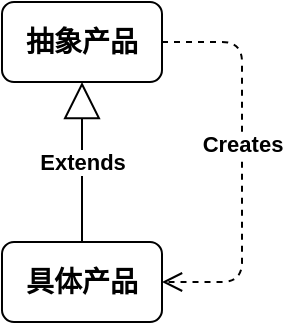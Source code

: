 <mxfile version="14.5.1" type="device"><diagram id="fR3t0wnSw3RWq4ken3a7" name="第 1 页"><mxGraphModel dx="1186" dy="697" grid="1" gridSize="10" guides="1" tooltips="1" connect="1" arrows="1" fold="1" page="1" pageScale="1" pageWidth="827" pageHeight="1169" math="0" shadow="0"><root><mxCell id="0"/><mxCell id="1" parent="0"/><mxCell id="qvRhUN-cN1GXYiV7XxYY-1" value="&lt;font style=&quot;font-size: 14px&quot;&gt;&lt;b&gt;抽象产品&lt;/b&gt;&lt;/font&gt;" style="rounded=1;whiteSpace=wrap;html=1;" vertex="1" parent="1"><mxGeometry x="40" y="40" width="80" height="40" as="geometry"/></mxCell><mxCell id="qvRhUN-cN1GXYiV7XxYY-2" value="&lt;font style=&quot;font-size: 14px&quot;&gt;&lt;b&gt;具体产品&lt;/b&gt;&lt;/font&gt;" style="rounded=1;whiteSpace=wrap;html=1;" vertex="1" parent="1"><mxGeometry x="40" y="160" width="80" height="40" as="geometry"/></mxCell><mxCell id="qvRhUN-cN1GXYiV7XxYY-3" value="&lt;b&gt;Extends&lt;/b&gt;" style="endArrow=block;endSize=16;endFill=0;html=1;entryX=0.5;entryY=1;entryDx=0;entryDy=0;exitX=0.5;exitY=0;exitDx=0;exitDy=0;" edge="1" parent="1" source="qvRhUN-cN1GXYiV7XxYY-2" target="qvRhUN-cN1GXYiV7XxYY-1"><mxGeometry width="160" relative="1" as="geometry"><mxPoint x="240" y="170" as="sourcePoint"/><mxPoint x="400" y="170" as="targetPoint"/></mxGeometry></mxCell><mxCell id="qvRhUN-cN1GXYiV7XxYY-4" value="&lt;b&gt;Creates&lt;/b&gt;" style="html=1;verticalAlign=bottom;endArrow=open;dashed=1;endSize=8;exitX=1;exitY=0.5;exitDx=0;exitDy=0;entryX=1;entryY=0.5;entryDx=0;entryDy=0;" edge="1" parent="1" source="qvRhUN-cN1GXYiV7XxYY-1" target="qvRhUN-cN1GXYiV7XxYY-2"><mxGeometry relative="1" as="geometry"><mxPoint x="350" y="220" as="sourcePoint"/><mxPoint x="340" y="340" as="targetPoint"/><Array as="points"><mxPoint x="160" y="60"/><mxPoint x="160" y="180"/></Array></mxGeometry></mxCell></root></mxGraphModel></diagram></mxfile>